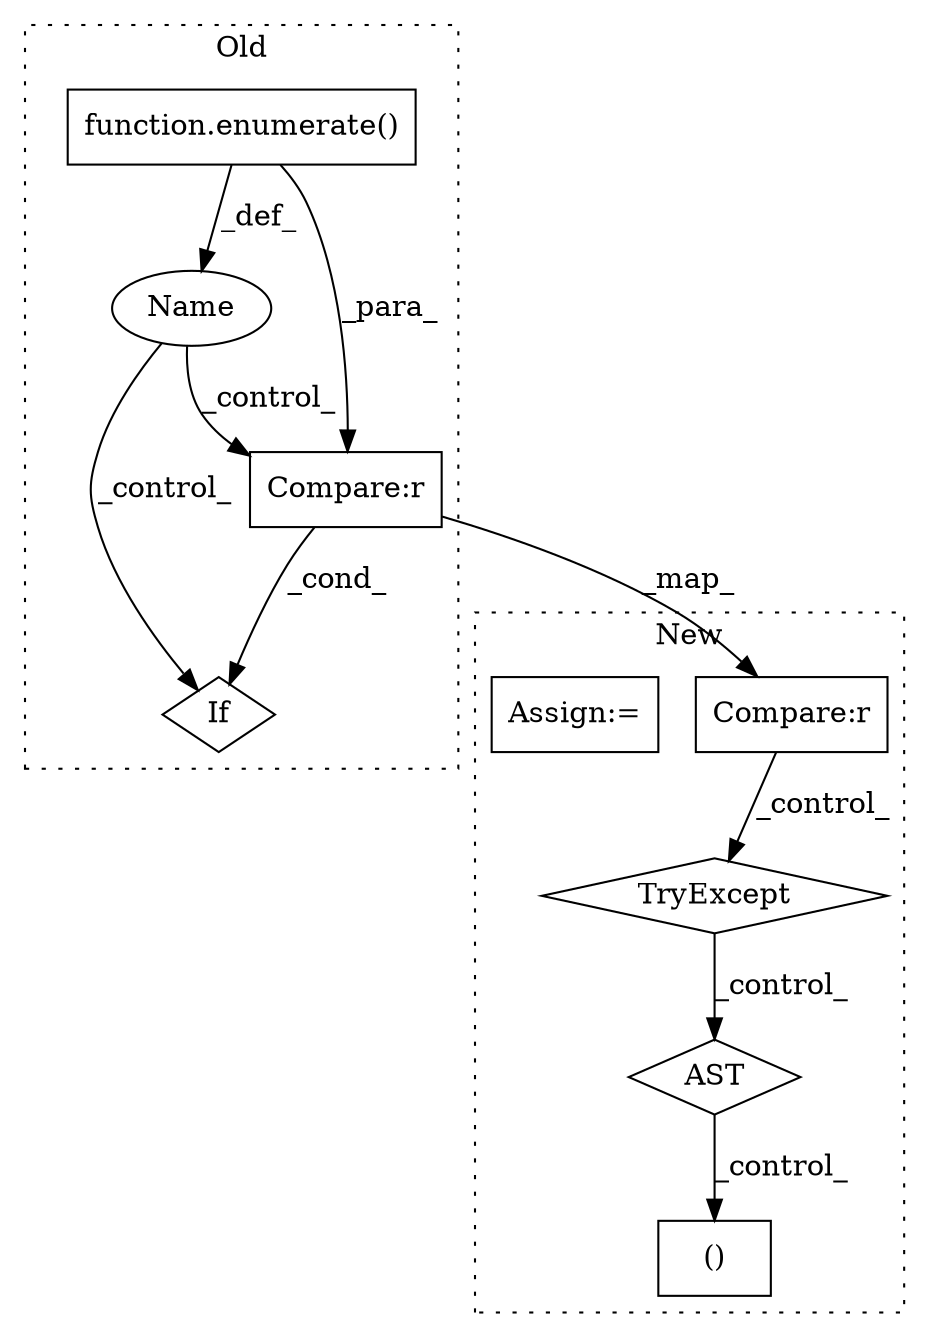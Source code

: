 digraph G {
subgraph cluster0 {
1 [label="function.enumerate()" a="75" s="335,382" l="10,1" shape="box"];
5 [label="If" a="96" s="1140" l="3" shape="diamond"];
6 [label="Name" a="87" s="326" l="5" shape="ellipse"];
7 [label="Compare:r" a="40" s="1143" l="53" shape="box"];
label = "Old";
style="dotted";
}
subgraph cluster1 {
2 [label="TryExcept" a="71" s="1221" l="21" shape="diamond"];
3 [label="AST" a="2" s="1434,0" l="7,0" shape="diamond"];
4 [label="()" a="54" s="1602" l="22" shape="box"];
8 [label="Compare:r" a="40" s="1154" l="53" shape="box"];
9 [label="Assign:=" a="68" s="482" l="3" shape="box"];
label = "New";
style="dotted";
}
1 -> 7 [label="_para_"];
1 -> 6 [label="_def_"];
2 -> 3 [label="_control_"];
3 -> 4 [label="_control_"];
6 -> 5 [label="_control_"];
6 -> 7 [label="_control_"];
7 -> 5 [label="_cond_"];
7 -> 8 [label="_map_"];
8 -> 2 [label="_control_"];
}